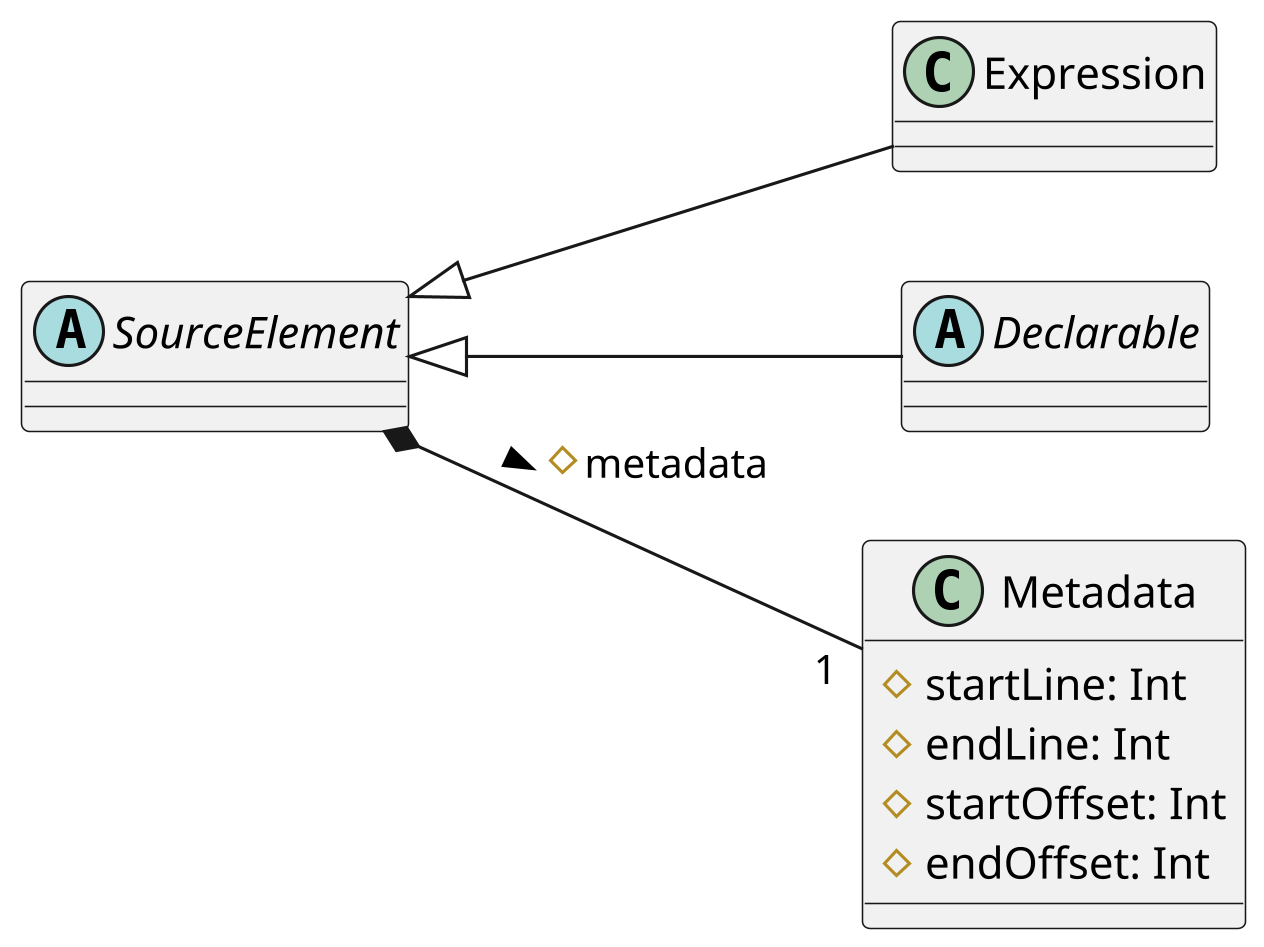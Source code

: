 @startuml
skinparam dpi 300
left to right direction

abstract class SourceElement
class Expression
abstract class Declarable

SourceElement <|-- Declarable
SourceElement <|-- Expression

SourceElement *-- "1" Metadata : # metadata >

Metadata : # startLine: Int
Metadata : # endLine: Int
Metadata : # startOffset: Int
Metadata : # endOffset: Int

@enduml